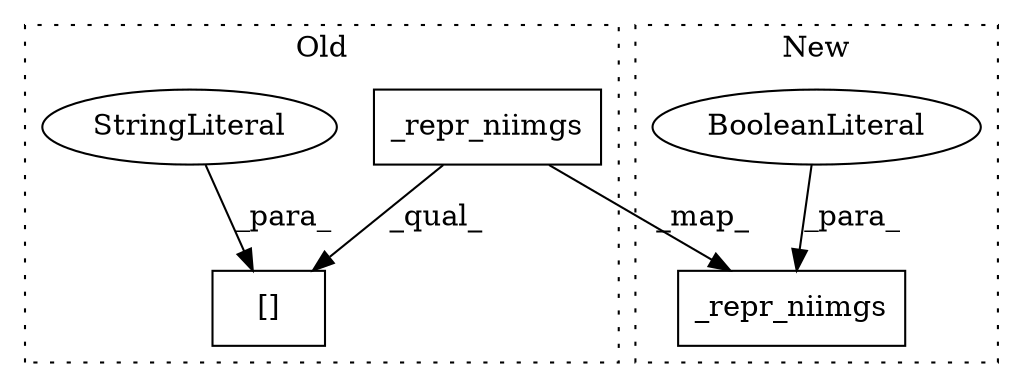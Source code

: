digraph G {
subgraph cluster0 {
1 [label="_repr_niimgs" a="32" s="1705,1722" l="13,1" shape="box"];
3 [label="[]" a="2" s="1698,1743" l="26,1" shape="box"];
4 [label="StringLiteral" a="45" s="1724" l="19" shape="ellipse"];
label = "Old";
style="dotted";
}
subgraph cluster1 {
2 [label="_repr_niimgs" a="32" s="1705,1728" l="13,1" shape="box"];
5 [label="BooleanLiteral" a="9" s="1723" l="5" shape="ellipse"];
label = "New";
style="dotted";
}
1 -> 3 [label="_qual_"];
1 -> 2 [label="_map_"];
4 -> 3 [label="_para_"];
5 -> 2 [label="_para_"];
}